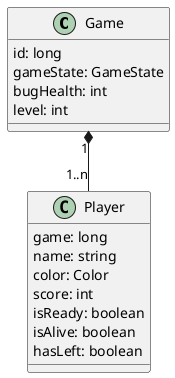 @startuml
Class Game {
    id: long
    gameState: GameState
    bugHealth: int
    level: int
}

class Player {
    game: long
    name: string
    color: Color
    score: int
    isReady: boolean
    isAlive: boolean
    hasLeft: boolean
}

Game "1" *-- "1..n" Player
@enduml